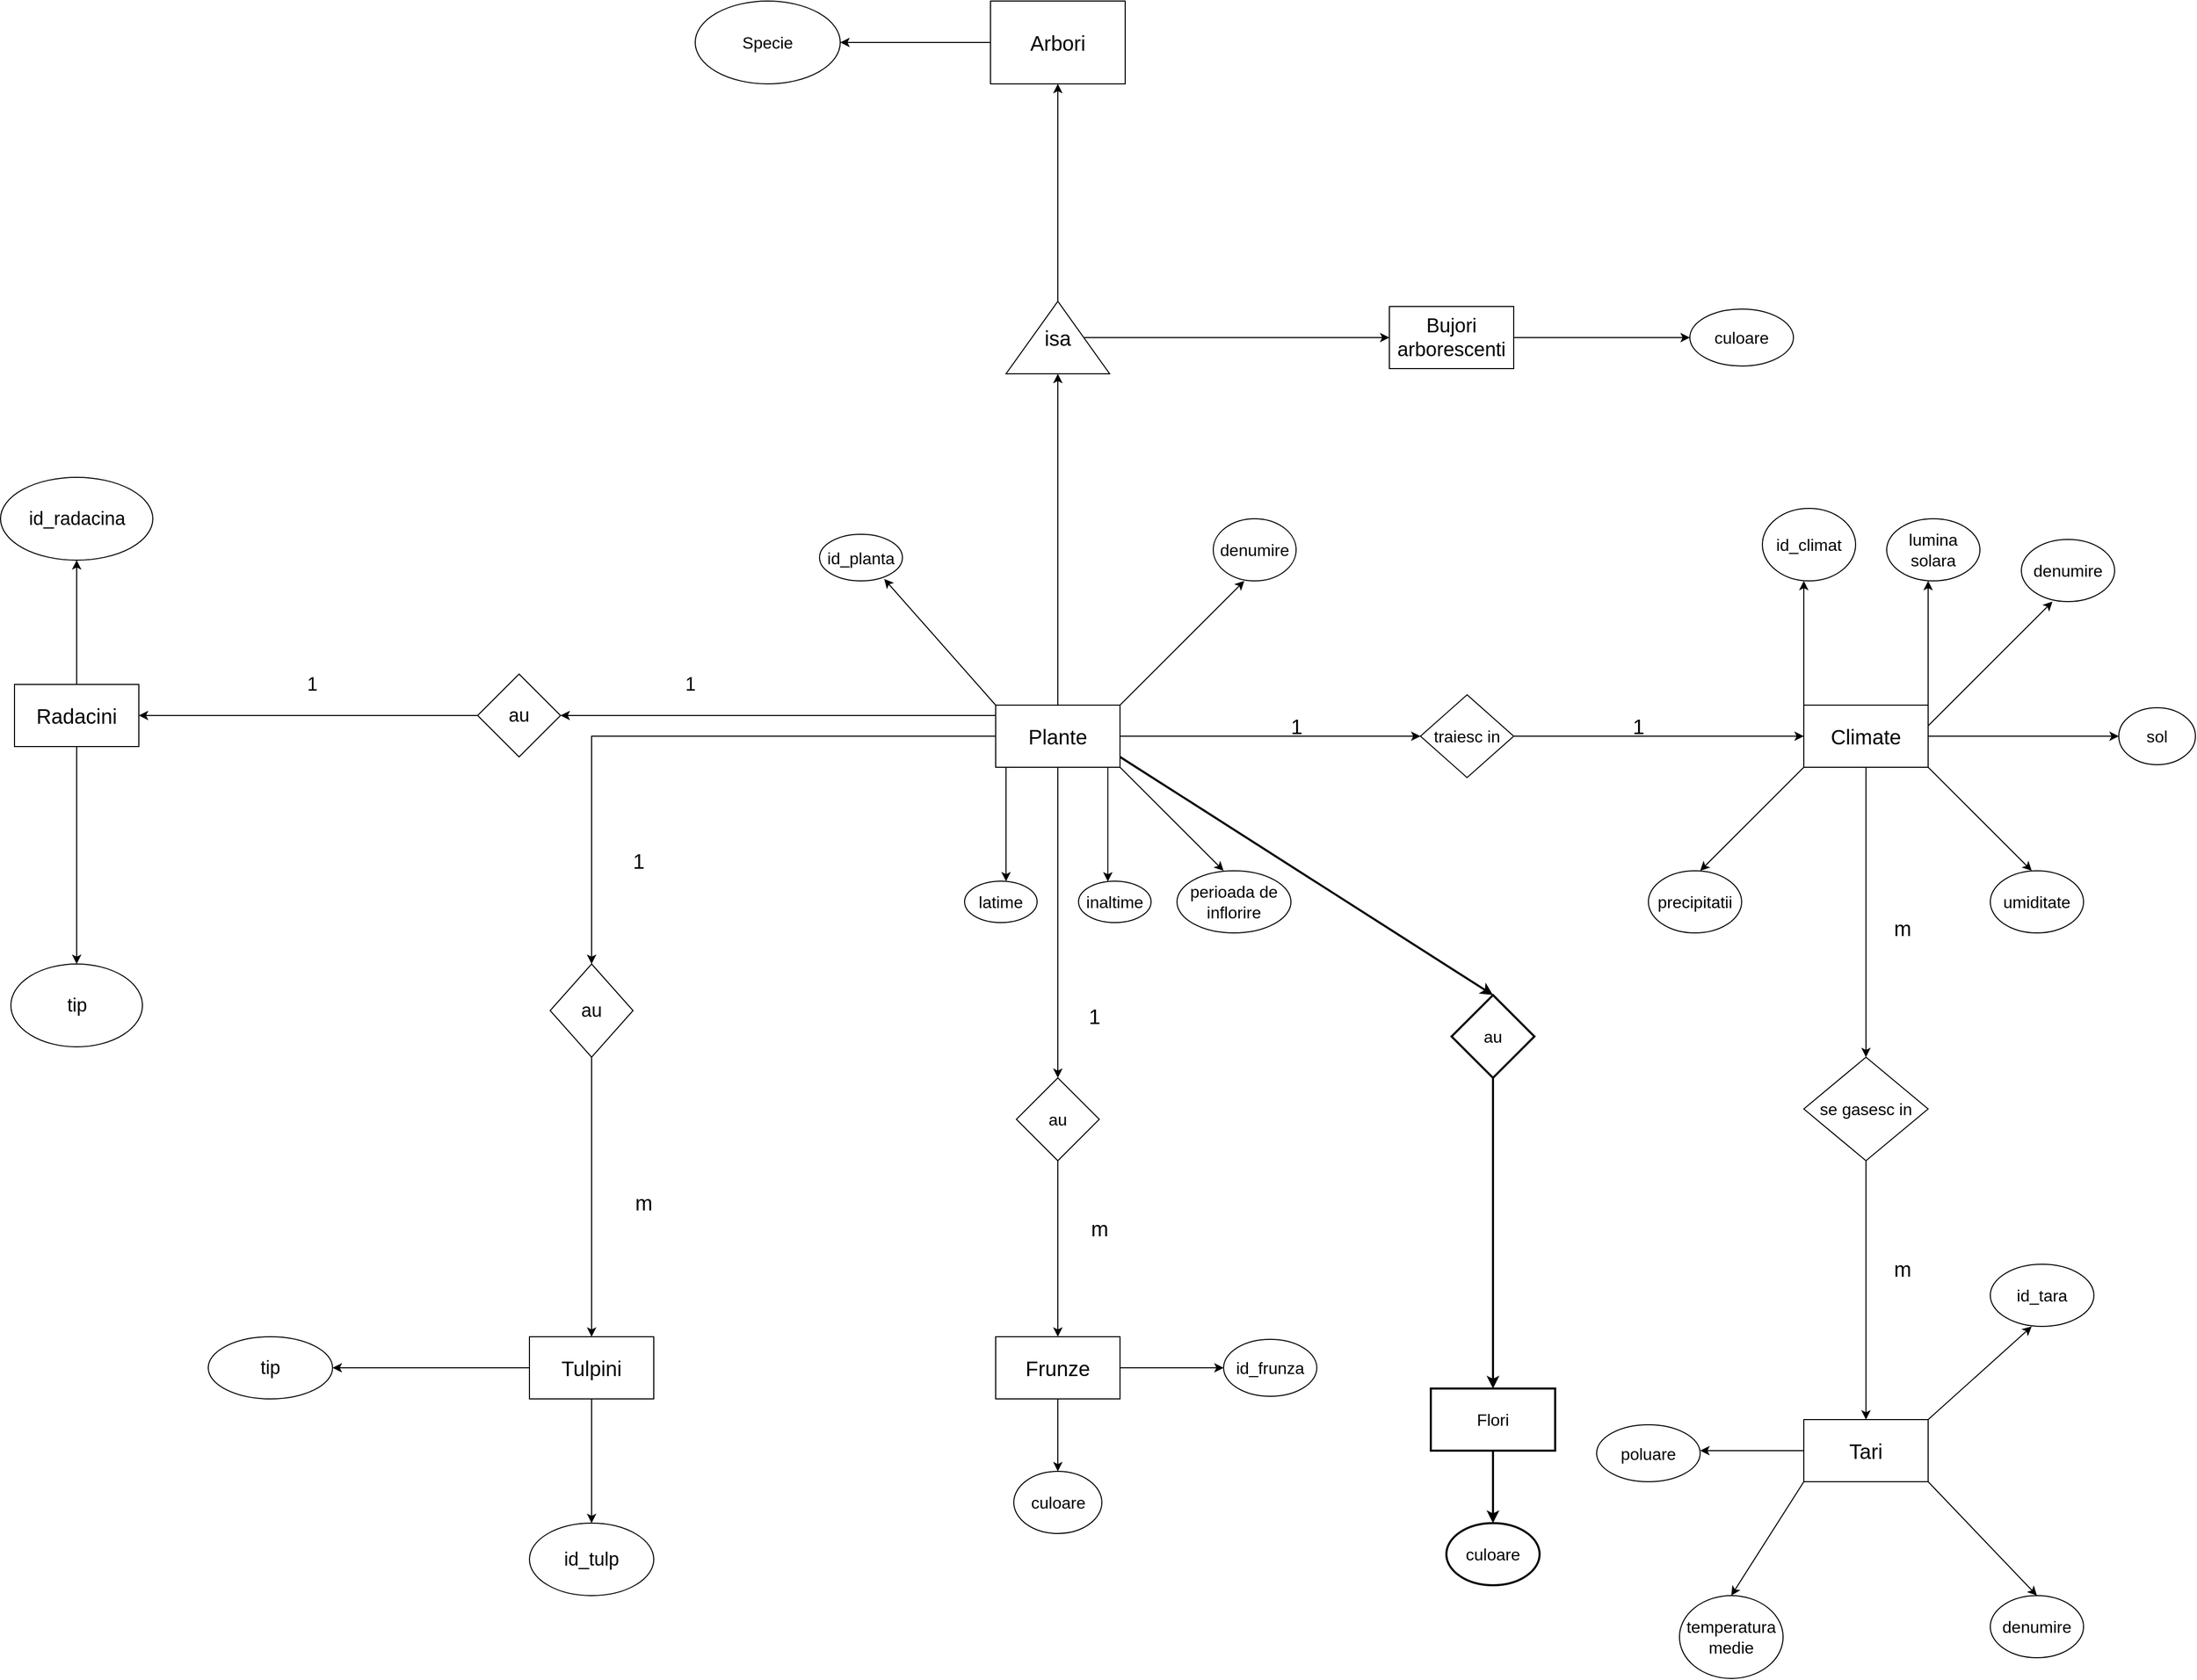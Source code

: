 <mxfile version="20.8.10" type="device"><diagram id="zU7ETMfA0AlQ5GiYoWik" name="Pagina-1"><mxGraphModel dx="2690" dy="1783" grid="1" gridSize="10" guides="1" tooltips="1" connect="1" arrows="1" fold="1" page="1" pageScale="1" pageWidth="827" pageHeight="1169" math="0" shadow="0"><root><mxCell id="0"/><mxCell id="1" parent="0"/><mxCell id="cQQh-2FvVLfeI3OT69VH-27" value="" style="edgeStyle=orthogonalEdgeStyle;rounded=0;orthogonalLoop=1;jettySize=auto;html=1;labelBackgroundColor=none;fontColor=default;entryX=0;entryY=0.5;entryDx=0;entryDy=0;" parent="1" source="cQQh-2FvVLfeI3OT69VH-1" target="cQQh-2FvVLfeI3OT69VH-26" edge="1"><mxGeometry relative="1" as="geometry"><mxPoint x="520" y="270" as="targetPoint"/><Array as="points"><mxPoint x="490" y="270"/><mxPoint x="490" y="270"/></Array></mxGeometry></mxCell><mxCell id="cUyGEfwmnrfApIdyIRov-2" value="" style="edgeStyle=orthogonalEdgeStyle;rounded=0;orthogonalLoop=1;jettySize=auto;html=1;labelBackgroundColor=none;fontColor=default;" parent="1" source="cQQh-2FvVLfeI3OT69VH-1" target="cUyGEfwmnrfApIdyIRov-1" edge="1"><mxGeometry relative="1" as="geometry"><Array as="points"><mxPoint x="180" y="30"/><mxPoint x="180" y="30"/></Array></mxGeometry></mxCell><mxCell id="ZoPYn61pCGejrsGmVzax-19" value="" style="edgeStyle=orthogonalEdgeStyle;rounded=0;orthogonalLoop=1;jettySize=auto;html=1;fontSize=18;" parent="1" source="cQQh-2FvVLfeI3OT69VH-1" target="cQQh-2FvVLfeI3OT69VH-17" edge="1"><mxGeometry relative="1" as="geometry"><Array as="points"><mxPoint x="230" y="430"/></Array></mxGeometry></mxCell><mxCell id="ZoPYn61pCGejrsGmVzax-20" value="" style="edgeStyle=orthogonalEdgeStyle;rounded=0;orthogonalLoop=1;jettySize=auto;html=1;fontSize=18;" parent="1" source="cQQh-2FvVLfeI3OT69VH-1" target="cQQh-2FvVLfeI3OT69VH-21" edge="1"><mxGeometry relative="1" as="geometry"><Array as="points"><mxPoint x="130" y="380"/><mxPoint x="130" y="380"/></Array></mxGeometry></mxCell><mxCell id="MVxa7avsRYLWaZDXuFE5-2" value="" style="edgeStyle=orthogonalEdgeStyle;rounded=0;orthogonalLoop=1;jettySize=auto;html=1;" parent="1" source="cQQh-2FvVLfeI3OT69VH-1" target="MVxa7avsRYLWaZDXuFE5-1" edge="1"><mxGeometry relative="1" as="geometry"><Array as="points"><mxPoint x="-110" y="250"/><mxPoint x="-110" y="250"/></Array></mxGeometry></mxCell><mxCell id="MVxa7avsRYLWaZDXuFE5-19" value="" style="edgeStyle=orthogonalEdgeStyle;rounded=0;orthogonalLoop=1;jettySize=auto;html=1;fontSize=18;" parent="1" source="cQQh-2FvVLfeI3OT69VH-1" target="MVxa7avsRYLWaZDXuFE5-18" edge="1"><mxGeometry relative="1" as="geometry"/></mxCell><mxCell id="yynn4kzIqX1QtdstPDvd-4" value="" style="edgeStyle=orthogonalEdgeStyle;rounded=0;orthogonalLoop=1;jettySize=auto;html=1;" parent="1" source="cQQh-2FvVLfeI3OT69VH-1" edge="1"><mxGeometry relative="1" as="geometry"><mxPoint x="180" y="600" as="targetPoint"/><Array as="points"><mxPoint x="180" y="590"/></Array></mxGeometry></mxCell><mxCell id="cQQh-2FvVLfeI3OT69VH-1" value="&lt;font style=&quot;font-size: 20px;&quot;&gt;Plante&lt;/font&gt;" style="rounded=0;whiteSpace=wrap;html=1;fontSize=13;labelBackgroundColor=none;" parent="1" vertex="1"><mxGeometry x="120" y="240" width="120" height="60" as="geometry"/></mxCell><mxCell id="cQQh-2FvVLfeI3OT69VH-4" value="&lt;font style=&quot;font-size: 16px;&quot;&gt;id_planta&lt;/font&gt;" style="ellipse;whiteSpace=wrap;html=1;labelBackgroundColor=none;" parent="1" vertex="1"><mxGeometry x="-50" y="75" width="80" height="45" as="geometry"/></mxCell><mxCell id="cQQh-2FvVLfeI3OT69VH-10" value="" style="endArrow=classic;html=1;rounded=0;labelBackgroundColor=none;fontColor=default;" parent="1" edge="1"><mxGeometry width="50" height="50" relative="1" as="geometry"><mxPoint x="240" y="240" as="sourcePoint"/><mxPoint x="360" y="120" as="targetPoint"/><Array as="points"><mxPoint x="250" y="230"/></Array></mxGeometry></mxCell><mxCell id="cQQh-2FvVLfeI3OT69VH-11" value="&lt;font style=&quot;font-size: 16px;&quot;&gt;denumire&lt;/font&gt;" style="ellipse;whiteSpace=wrap;html=1;labelBackgroundColor=none;" parent="1" vertex="1"><mxGeometry x="330" y="60" width="80" height="60" as="geometry"/></mxCell><mxCell id="cQQh-2FvVLfeI3OT69VH-17" value="&lt;font style=&quot;font-size: 16px;&quot;&gt;inaltime&lt;/font&gt;" style="ellipse;whiteSpace=wrap;html=1;labelBackgroundColor=none;" parent="1" vertex="1"><mxGeometry x="200" y="410" width="70" height="40" as="geometry"/></mxCell><mxCell id="cQQh-2FvVLfeI3OT69VH-21" value="&lt;font style=&quot;font-size: 16px;&quot;&gt;latime&lt;/font&gt;" style="ellipse;whiteSpace=wrap;html=1;labelBackgroundColor=none;" parent="1" vertex="1"><mxGeometry x="90" y="410" width="70" height="40" as="geometry"/></mxCell><mxCell id="cQQh-2FvVLfeI3OT69VH-24" value="&lt;font style=&quot;font-size: 16px;&quot;&gt;perioada de inflorire&lt;/font&gt;" style="ellipse;whiteSpace=wrap;html=1;labelBackgroundColor=none;" parent="1" vertex="1"><mxGeometry x="295" y="400" width="110" height="60" as="geometry"/></mxCell><mxCell id="cQQh-2FvVLfeI3OT69VH-29" value="" style="edgeStyle=orthogonalEdgeStyle;rounded=0;orthogonalLoop=1;jettySize=auto;html=1;labelBackgroundColor=none;fontColor=default;" parent="1" source="cQQh-2FvVLfeI3OT69VH-26" target="cQQh-2FvVLfeI3OT69VH-28" edge="1"><mxGeometry relative="1" as="geometry"/></mxCell><mxCell id="cQQh-2FvVLfeI3OT69VH-26" value="&lt;font style=&quot;font-size: 16px;&quot;&gt;traiesc in &lt;/font&gt;" style="rhombus;whiteSpace=wrap;html=1;rounded=0;labelBackgroundColor=none;" parent="1" vertex="1"><mxGeometry x="530" y="230" width="90" height="80" as="geometry"/></mxCell><mxCell id="cQQh-2FvVLfeI3OT69VH-31" value="" style="edgeStyle=orthogonalEdgeStyle;rounded=0;orthogonalLoop=1;jettySize=auto;html=1;labelBackgroundColor=none;fontColor=default;" parent="1" source="cQQh-2FvVLfeI3OT69VH-28" edge="1"><mxGeometry relative="1" as="geometry"><mxPoint x="900" y="120" as="targetPoint"/><Array as="points"><mxPoint x="900" y="130"/></Array></mxGeometry></mxCell><mxCell id="cQQh-2FvVLfeI3OT69VH-34" value="" style="edgeStyle=orthogonalEdgeStyle;rounded=0;orthogonalLoop=1;jettySize=auto;html=1;labelBackgroundColor=none;fontColor=default;" parent="1" source="cQQh-2FvVLfeI3OT69VH-28" target="cQQh-2FvVLfeI3OT69VH-33" edge="1"><mxGeometry relative="1" as="geometry"><Array as="points"><mxPoint x="1050" y="270"/></Array></mxGeometry></mxCell><mxCell id="cQQh-2FvVLfeI3OT69VH-42" value="" style="edgeStyle=orthogonalEdgeStyle;rounded=0;orthogonalLoop=1;jettySize=auto;html=1;labelBackgroundColor=none;fontColor=default;" parent="1" source="cQQh-2FvVLfeI3OT69VH-28" edge="1"><mxGeometry relative="1" as="geometry"><mxPoint x="1020" y="120" as="targetPoint"/><Array as="points"><mxPoint x="1020" y="120"/></Array></mxGeometry></mxCell><mxCell id="cQQh-2FvVLfeI3OT69VH-47" value="" style="edgeStyle=orthogonalEdgeStyle;rounded=0;orthogonalLoop=1;jettySize=auto;html=1;labelBackgroundColor=none;fontColor=default;" parent="1" source="cQQh-2FvVLfeI3OT69VH-28" target="cQQh-2FvVLfeI3OT69VH-46" edge="1"><mxGeometry relative="1" as="geometry"><Array as="points"><mxPoint x="960" y="450"/><mxPoint x="960" y="450"/></Array></mxGeometry></mxCell><mxCell id="cQQh-2FvVLfeI3OT69VH-28" value="&lt;font style=&quot;font-size: 20px;&quot;&gt;Climate&lt;/font&gt;" style="whiteSpace=wrap;html=1;rounded=0;labelBackgroundColor=none;" parent="1" vertex="1"><mxGeometry x="900" y="240" width="120" height="60" as="geometry"/></mxCell><mxCell id="cQQh-2FvVLfeI3OT69VH-32" value="&lt;font style=&quot;font-size: 16px;&quot;&gt;id_climat&lt;/font&gt;" style="ellipse;whiteSpace=wrap;html=1;labelBackgroundColor=none;" parent="1" vertex="1"><mxGeometry x="860" y="50" width="90" height="70" as="geometry"/></mxCell><mxCell id="cQQh-2FvVLfeI3OT69VH-33" value="&lt;font style=&quot;font-size: 16px;&quot;&gt;sol&lt;/font&gt;" style="ellipse;whiteSpace=wrap;html=1;rounded=0;labelBackgroundColor=none;" parent="1" vertex="1"><mxGeometry x="1204" y="242.5" width="74" height="55" as="geometry"/></mxCell><mxCell id="cQQh-2FvVLfeI3OT69VH-35" value="" style="endArrow=classic;html=1;rounded=0;labelBackgroundColor=none;fontColor=default;" parent="1" edge="1"><mxGeometry width="50" height="50" relative="1" as="geometry"><mxPoint x="1020" y="260" as="sourcePoint"/><mxPoint x="1140" y="140" as="targetPoint"/></mxGeometry></mxCell><mxCell id="cQQh-2FvVLfeI3OT69VH-36" value="&lt;font style=&quot;font-size: 16px;&quot;&gt;denumire&lt;/font&gt;" style="ellipse;whiteSpace=wrap;html=1;labelBackgroundColor=none;" parent="1" vertex="1"><mxGeometry x="1110" y="80" width="90" height="60" as="geometry"/></mxCell><mxCell id="cQQh-2FvVLfeI3OT69VH-37" value="" style="endArrow=classic;html=1;rounded=0;labelBackgroundColor=none;fontColor=default;" parent="1" edge="1"><mxGeometry width="50" height="50" relative="1" as="geometry"><mxPoint x="900" y="300" as="sourcePoint"/><mxPoint x="800" y="400" as="targetPoint"/></mxGeometry></mxCell><mxCell id="cQQh-2FvVLfeI3OT69VH-38" value="&lt;font style=&quot;font-size: 16px;&quot;&gt;precipitatii&lt;/font&gt;" style="ellipse;whiteSpace=wrap;html=1;labelBackgroundColor=none;" parent="1" vertex="1"><mxGeometry x="750" y="400" width="90" height="60" as="geometry"/></mxCell><mxCell id="cQQh-2FvVLfeI3OT69VH-39" value="" style="endArrow=classic;html=1;rounded=0;labelBackgroundColor=none;fontColor=default;" parent="1" edge="1"><mxGeometry width="50" height="50" relative="1" as="geometry"><mxPoint x="1020" y="300" as="sourcePoint"/><mxPoint x="1120" y="400" as="targetPoint"/><Array as="points"><mxPoint x="1030" y="310"/><mxPoint x="1050" y="330"/></Array></mxGeometry></mxCell><mxCell id="cQQh-2FvVLfeI3OT69VH-40" value="&lt;font style=&quot;font-size: 16px;&quot;&gt;umiditate&lt;/font&gt;" style="ellipse;whiteSpace=wrap;html=1;labelBackgroundColor=none;" parent="1" vertex="1"><mxGeometry x="1080" y="400" width="90" height="60" as="geometry"/></mxCell><mxCell id="cQQh-2FvVLfeI3OT69VH-43" value="&lt;font style=&quot;font-size: 16px;&quot;&gt;lumina solara&lt;/font&gt;" style="ellipse;whiteSpace=wrap;html=1;labelBackgroundColor=none;" parent="1" vertex="1"><mxGeometry x="980" y="60" width="90" height="60" as="geometry"/></mxCell><mxCell id="cQQh-2FvVLfeI3OT69VH-44" value="" style="endArrow=classic;html=1;rounded=0;labelBackgroundColor=none;fontColor=default;" parent="1" edge="1"><mxGeometry width="50" height="50" relative="1" as="geometry"><mxPoint x="240" y="300" as="sourcePoint"/><mxPoint x="340" y="400" as="targetPoint"/><Array as="points"><mxPoint x="270" y="330"/></Array></mxGeometry></mxCell><mxCell id="cQQh-2FvVLfeI3OT69VH-45" value="" style="endArrow=classic;html=1;rounded=0;entryX=0.78;entryY=0.958;entryDx=0;entryDy=0;entryPerimeter=0;labelBackgroundColor=none;fontColor=default;" parent="1" target="cQQh-2FvVLfeI3OT69VH-4" edge="1"><mxGeometry width="50" height="50" relative="1" as="geometry"><mxPoint x="120" y="240" as="sourcePoint"/><mxPoint x="70" y="190" as="targetPoint"/><Array as="points"/></mxGeometry></mxCell><mxCell id="cQQh-2FvVLfeI3OT69VH-49" value="" style="edgeStyle=orthogonalEdgeStyle;rounded=0;orthogonalLoop=1;jettySize=auto;html=1;labelBackgroundColor=none;fontColor=default;" parent="1" source="cQQh-2FvVLfeI3OT69VH-46" target="cQQh-2FvVLfeI3OT69VH-48" edge="1"><mxGeometry relative="1" as="geometry"/></mxCell><mxCell id="cQQh-2FvVLfeI3OT69VH-46" value="&lt;font style=&quot;font-size: 16px;&quot;&gt;se gasesc in &lt;/font&gt;" style="rhombus;whiteSpace=wrap;html=1;rounded=0;labelBackgroundColor=none;" parent="1" vertex="1"><mxGeometry x="900" y="580" width="120" height="100" as="geometry"/></mxCell><mxCell id="cQQh-2FvVLfeI3OT69VH-58" value="" style="edgeStyle=orthogonalEdgeStyle;rounded=0;orthogonalLoop=1;jettySize=auto;html=1;labelBackgroundColor=none;fontColor=default;" parent="1" source="cQQh-2FvVLfeI3OT69VH-48" edge="1"><mxGeometry relative="1" as="geometry"><mxPoint x="800" y="960" as="targetPoint"/></mxGeometry></mxCell><mxCell id="cQQh-2FvVLfeI3OT69VH-48" value="&lt;font style=&quot;font-size: 20px;&quot;&gt;Tari&lt;/font&gt;" style="whiteSpace=wrap;html=1;rounded=0;labelBackgroundColor=none;" parent="1" vertex="1"><mxGeometry x="900" y="930" width="120" height="60" as="geometry"/></mxCell><mxCell id="cQQh-2FvVLfeI3OT69VH-50" value="" style="endArrow=classic;html=1;rounded=0;labelBackgroundColor=none;fontColor=default;" parent="1" edge="1"><mxGeometry width="50" height="50" relative="1" as="geometry"><mxPoint x="1020" y="930" as="sourcePoint"/><mxPoint x="1120" y="840" as="targetPoint"/></mxGeometry></mxCell><mxCell id="cQQh-2FvVLfeI3OT69VH-52" value="&lt;font style=&quot;font-size: 16px;&quot;&gt;id_tara&lt;/font&gt;" style="ellipse;whiteSpace=wrap;html=1;labelBackgroundColor=none;" parent="1" vertex="1"><mxGeometry x="1080" y="780" width="100" height="60" as="geometry"/></mxCell><mxCell id="cQQh-2FvVLfeI3OT69VH-53" value="" style="endArrow=classic;html=1;rounded=0;entryX=0.5;entryY=0;entryDx=0;entryDy=0;labelBackgroundColor=none;fontColor=default;" parent="1" target="cQQh-2FvVLfeI3OT69VH-54" edge="1"><mxGeometry width="50" height="50" relative="1" as="geometry"><mxPoint x="1020" y="990" as="sourcePoint"/><mxPoint x="1110" y="1080" as="targetPoint"/></mxGeometry></mxCell><mxCell id="cQQh-2FvVLfeI3OT69VH-54" value="&lt;font style=&quot;font-size: 16px;&quot;&gt;denumire&lt;/font&gt;" style="ellipse;whiteSpace=wrap;html=1;labelBackgroundColor=none;" parent="1" vertex="1"><mxGeometry x="1080" y="1100" width="90" height="60" as="geometry"/></mxCell><mxCell id="cQQh-2FvVLfeI3OT69VH-55" value="" style="endArrow=classic;html=1;rounded=0;entryX=0.5;entryY=0;entryDx=0;entryDy=0;labelBackgroundColor=none;fontColor=default;" parent="1" target="cQQh-2FvVLfeI3OT69VH-56" edge="1"><mxGeometry width="50" height="50" relative="1" as="geometry"><mxPoint x="900" y="990" as="sourcePoint"/><mxPoint x="820" y="1080" as="targetPoint"/></mxGeometry></mxCell><mxCell id="cQQh-2FvVLfeI3OT69VH-56" value="&lt;font style=&quot;font-size: 16px;&quot;&gt;temperatura medie&lt;/font&gt;" style="ellipse;whiteSpace=wrap;html=1;labelBackgroundColor=none;" parent="1" vertex="1"><mxGeometry x="780" y="1100" width="100" height="80" as="geometry"/></mxCell><mxCell id="cQQh-2FvVLfeI3OT69VH-59" value="&lt;font style=&quot;font-size: 16px;&quot;&gt;poluare&lt;/font&gt;" style="ellipse;whiteSpace=wrap;html=1;labelBackgroundColor=none;" parent="1" vertex="1"><mxGeometry x="700" y="935" width="100" height="55" as="geometry"/></mxCell><mxCell id="yynn4kzIqX1QtdstPDvd-19" value="" style="edgeStyle=orthogonalEdgeStyle;rounded=0;orthogonalLoop=1;jettySize=auto;html=1;fontSize=16;" parent="1" source="cUyGEfwmnrfApIdyIRov-1" target="yynn4kzIqX1QtdstPDvd-18" edge="1"><mxGeometry relative="1" as="geometry"/></mxCell><mxCell id="cUyGEfwmnrfApIdyIRov-1" value="&lt;font style=&quot;font-size: 20px;&quot;&gt;isa&lt;/font&gt;" style="triangle;whiteSpace=wrap;html=1;rounded=0;direction=north;labelBackgroundColor=none;" parent="1" vertex="1"><mxGeometry x="130" y="-150" width="100" height="70" as="geometry"/></mxCell><mxCell id="cUyGEfwmnrfApIdyIRov-7" value="&lt;span style=&quot;font-size: 20px;&quot;&gt;1&lt;/span&gt;" style="text;html=1;align=center;verticalAlign=middle;resizable=0;points=[];autosize=1;strokeColor=none;fillColor=none;labelBackgroundColor=none;" parent="1" vertex="1"><mxGeometry x="395" y="240" width="30" height="40" as="geometry"/></mxCell><mxCell id="cUyGEfwmnrfApIdyIRov-9" value="1" style="text;html=1;align=center;verticalAlign=middle;resizable=0;points=[];autosize=1;strokeColor=none;fillColor=none;fontSize=20;labelBackgroundColor=none;" parent="1" vertex="1"><mxGeometry x="725" y="240" width="30" height="40" as="geometry"/></mxCell><mxCell id="cUyGEfwmnrfApIdyIRov-10" value="&lt;font style=&quot;font-size: 20px;&quot;&gt;m&lt;/font&gt;" style="text;html=1;align=center;verticalAlign=middle;resizable=0;points=[];autosize=1;strokeColor=none;fillColor=none;labelBackgroundColor=none;" parent="1" vertex="1"><mxGeometry x="975" y="435" width="40" height="40" as="geometry"/></mxCell><mxCell id="cUyGEfwmnrfApIdyIRov-11" value="&lt;font style=&quot;font-size: 20px;&quot;&gt;m&lt;/font&gt;" style="text;html=1;align=center;verticalAlign=middle;resizable=0;points=[];autosize=1;strokeColor=none;fillColor=none;fontSize=18;labelBackgroundColor=none;" parent="1" vertex="1"><mxGeometry x="975" y="765" width="40" height="40" as="geometry"/></mxCell><mxCell id="cUyGEfwmnrfApIdyIRov-13" value="&lt;font style=&quot;font-size: 18px;&quot;&gt;1&lt;/font&gt;" style="text;html=1;align=center;verticalAlign=middle;resizable=0;points=[];autosize=1;strokeColor=none;fillColor=none;labelBackgroundColor=none;fontSize=18;" parent="1" vertex="1"><mxGeometry x="-190" y="200" width="30" height="40" as="geometry"/></mxCell><mxCell id="B7GyGSDlvVS8LUbW2qgo-9" value="" style="edgeStyle=orthogonalEdgeStyle;rounded=0;orthogonalLoop=1;jettySize=auto;html=1;fontSize=16;labelBackgroundColor=none;fontColor=default;" parent="1" source="B7GyGSDlvVS8LUbW2qgo-4" target="B7GyGSDlvVS8LUbW2qgo-8" edge="1"><mxGeometry relative="1" as="geometry"/></mxCell><mxCell id="MVxa7avsRYLWaZDXuFE5-16" value="" style="edgeStyle=orthogonalEdgeStyle;rounded=0;orthogonalLoop=1;jettySize=auto;html=1;fontSize=18;" parent="1" source="B7GyGSDlvVS8LUbW2qgo-4" target="MVxa7avsRYLWaZDXuFE5-15" edge="1"><mxGeometry relative="1" as="geometry"/></mxCell><mxCell id="B7GyGSDlvVS8LUbW2qgo-4" value="&lt;font style=&quot;font-size: 20px;&quot;&gt;Tulpini&lt;/font&gt;" style="rounded=0;whiteSpace=wrap;html=1;fontSize=13;labelBackgroundColor=none;" parent="1" vertex="1"><mxGeometry x="-330" y="850" width="120" height="60" as="geometry"/></mxCell><mxCell id="B7GyGSDlvVS8LUbW2qgo-8" value="&lt;font style=&quot;font-size: 18px;&quot;&gt;tip&lt;/font&gt;" style="ellipse;whiteSpace=wrap;html=1;fontSize=13;rounded=0;labelBackgroundColor=none;" parent="1" vertex="1"><mxGeometry x="-640" y="850" width="120" height="60" as="geometry"/></mxCell><mxCell id="B7GyGSDlvVS8LUbW2qgo-15" value="&lt;font style=&quot;font-size: 20px;&quot;&gt;1&lt;/font&gt;" style="text;html=1;align=center;verticalAlign=middle;resizable=0;points=[];autosize=1;strokeColor=none;fillColor=none;fontSize=16;labelBackgroundColor=none;" parent="1" vertex="1"><mxGeometry x="-240" y="370" width="30" height="40" as="geometry"/></mxCell><mxCell id="B7GyGSDlvVS8LUbW2qgo-16" value="&lt;span style=&quot;font-size: 20px;&quot;&gt;m&lt;/span&gt;" style="text;html=1;align=center;verticalAlign=middle;resizable=0;points=[];autosize=1;strokeColor=none;fillColor=none;fontSize=16;labelBackgroundColor=none;" parent="1" vertex="1"><mxGeometry x="-240" y="700" width="40" height="40" as="geometry"/></mxCell><mxCell id="ZoPYn61pCGejrsGmVzax-7" value="" style="edgeStyle=orthogonalEdgeStyle;rounded=0;orthogonalLoop=1;jettySize=auto;html=1;fontSize=20;labelBackgroundColor=none;fontColor=default;" parent="1" source="ZoPYn61pCGejrsGmVzax-4" target="ZoPYn61pCGejrsGmVzax-6" edge="1"><mxGeometry relative="1" as="geometry"/></mxCell><mxCell id="ZoPYn61pCGejrsGmVzax-4" value="&lt;font style=&quot;font-size: 20px;&quot;&gt;Arbori&lt;/font&gt;" style="rounded=0;whiteSpace=wrap;html=1;labelBackgroundColor=none;" parent="1" vertex="1"><mxGeometry x="115" y="-440" width="130" height="80" as="geometry"/></mxCell><mxCell id="ZoPYn61pCGejrsGmVzax-6" value="&lt;font style=&quot;font-size: 16px;&quot;&gt;Specie&lt;/font&gt;" style="ellipse;whiteSpace=wrap;html=1;rounded=0;labelBackgroundColor=none;" parent="1" vertex="1"><mxGeometry x="-170" y="-440" width="140" height="80" as="geometry"/></mxCell><mxCell id="MVxa7avsRYLWaZDXuFE5-7" value="" style="edgeStyle=orthogonalEdgeStyle;rounded=0;orthogonalLoop=1;jettySize=auto;html=1;fontSize=18;" parent="1" source="MVxa7avsRYLWaZDXuFE5-1" target="MVxa7avsRYLWaZDXuFE5-6" edge="1"><mxGeometry relative="1" as="geometry"/></mxCell><mxCell id="MVxa7avsRYLWaZDXuFE5-1" value="&lt;font style=&quot;font-size: 18px;&quot;&gt;au&lt;/font&gt;" style="rhombus;whiteSpace=wrap;html=1;fontSize=13;rounded=0;labelBackgroundColor=none;" parent="1" vertex="1"><mxGeometry x="-380" y="210" width="80" height="80" as="geometry"/></mxCell><mxCell id="MVxa7avsRYLWaZDXuFE5-9" value="" style="edgeStyle=orthogonalEdgeStyle;rounded=0;orthogonalLoop=1;jettySize=auto;html=1;fontSize=20;" parent="1" source="MVxa7avsRYLWaZDXuFE5-6" target="MVxa7avsRYLWaZDXuFE5-8" edge="1"><mxGeometry relative="1" as="geometry"/></mxCell><mxCell id="MVxa7avsRYLWaZDXuFE5-11" value="" style="edgeStyle=orthogonalEdgeStyle;rounded=0;orthogonalLoop=1;jettySize=auto;html=1;fontSize=18;" parent="1" source="MVxa7avsRYLWaZDXuFE5-6" target="MVxa7avsRYLWaZDXuFE5-10" edge="1"><mxGeometry relative="1" as="geometry"/></mxCell><mxCell id="MVxa7avsRYLWaZDXuFE5-6" value="&lt;font style=&quot;font-size: 20px;&quot;&gt;Radacini&lt;/font&gt;" style="whiteSpace=wrap;html=1;fontSize=13;rounded=0;labelBackgroundColor=none;" parent="1" vertex="1"><mxGeometry x="-827" y="220" width="120" height="60" as="geometry"/></mxCell><mxCell id="MVxa7avsRYLWaZDXuFE5-8" value="&lt;font style=&quot;font-size: 18px;&quot;&gt;id_radacina&lt;/font&gt;" style="ellipse;whiteSpace=wrap;html=1;fontSize=13;rounded=0;labelBackgroundColor=none;" parent="1" vertex="1"><mxGeometry x="-840.5" y="20" width="147" height="80" as="geometry"/></mxCell><mxCell id="MVxa7avsRYLWaZDXuFE5-10" value="&lt;font style=&quot;font-size: 18px;&quot;&gt;tip&lt;/font&gt;" style="ellipse;whiteSpace=wrap;html=1;fontSize=13;rounded=0;labelBackgroundColor=none;" parent="1" vertex="1"><mxGeometry x="-830.5" y="490" width="127" height="80" as="geometry"/></mxCell><mxCell id="MVxa7avsRYLWaZDXuFE5-12" value="1" style="text;html=1;align=center;verticalAlign=middle;resizable=0;points=[];autosize=1;strokeColor=none;fillColor=none;fontSize=18;" parent="1" vertex="1"><mxGeometry x="-555" y="200" width="30" height="40" as="geometry"/></mxCell><mxCell id="MVxa7avsRYLWaZDXuFE5-15" value="&lt;font style=&quot;font-size: 18px;&quot;&gt;id_tulp&lt;/font&gt;" style="ellipse;whiteSpace=wrap;html=1;fontSize=13;rounded=0;labelBackgroundColor=none;" parent="1" vertex="1"><mxGeometry x="-330" y="1030" width="120" height="70" as="geometry"/></mxCell><mxCell id="MVxa7avsRYLWaZDXuFE5-21" value="" style="edgeStyle=orthogonalEdgeStyle;rounded=0;orthogonalLoop=1;jettySize=auto;html=1;fontSize=18;entryX=0.5;entryY=0;entryDx=0;entryDy=0;" parent="1" source="MVxa7avsRYLWaZDXuFE5-18" target="B7GyGSDlvVS8LUbW2qgo-4" edge="1"><mxGeometry relative="1" as="geometry"><mxPoint x="-280" y="770" as="targetPoint"/></mxGeometry></mxCell><mxCell id="MVxa7avsRYLWaZDXuFE5-18" value="&lt;font style=&quot;font-size: 18px;&quot;&gt;au&lt;/font&gt;" style="rhombus;whiteSpace=wrap;html=1;fontSize=13;rounded=0;labelBackgroundColor=none;" parent="1" vertex="1"><mxGeometry x="-310" y="490" width="80" height="90" as="geometry"/></mxCell><mxCell id="yynn4kzIqX1QtdstPDvd-7" value="" style="edgeStyle=orthogonalEdgeStyle;rounded=0;orthogonalLoop=1;jettySize=auto;html=1;fontSize=16;" parent="1" source="yynn4kzIqX1QtdstPDvd-5" target="yynn4kzIqX1QtdstPDvd-6" edge="1"><mxGeometry relative="1" as="geometry"/></mxCell><mxCell id="yynn4kzIqX1QtdstPDvd-5" value="&lt;font style=&quot;font-size: 16px;&quot;&gt;au&lt;/font&gt;" style="rhombus;whiteSpace=wrap;html=1;" parent="1" vertex="1"><mxGeometry x="140" y="600" width="80" height="80" as="geometry"/></mxCell><mxCell id="yynn4kzIqX1QtdstPDvd-11" value="" style="edgeStyle=orthogonalEdgeStyle;rounded=0;orthogonalLoop=1;jettySize=auto;html=1;fontSize=20;" parent="1" source="yynn4kzIqX1QtdstPDvd-6" target="yynn4kzIqX1QtdstPDvd-10" edge="1"><mxGeometry relative="1" as="geometry"/></mxCell><mxCell id="yynn4kzIqX1QtdstPDvd-14" value="" style="edgeStyle=orthogonalEdgeStyle;rounded=0;orthogonalLoop=1;jettySize=auto;html=1;fontSize=20;" parent="1" source="yynn4kzIqX1QtdstPDvd-6" target="yynn4kzIqX1QtdstPDvd-13" edge="1"><mxGeometry relative="1" as="geometry"/></mxCell><mxCell id="yynn4kzIqX1QtdstPDvd-6" value="&lt;font style=&quot;font-size: 20px;&quot;&gt;Frunze&lt;/font&gt;" style="whiteSpace=wrap;html=1;" parent="1" vertex="1"><mxGeometry x="120" y="850" width="120" height="60" as="geometry"/></mxCell><mxCell id="yynn4kzIqX1QtdstPDvd-8" value="1" style="text;html=1;align=center;verticalAlign=middle;resizable=0;points=[];autosize=1;strokeColor=none;fillColor=none;fontSize=20;" parent="1" vertex="1"><mxGeometry x="200" y="520" width="30" height="40" as="geometry"/></mxCell><mxCell id="yynn4kzIqX1QtdstPDvd-9" value="m" style="text;html=1;align=center;verticalAlign=middle;resizable=0;points=[];autosize=1;strokeColor=none;fillColor=none;fontSize=20;" parent="1" vertex="1"><mxGeometry x="200" y="725" width="40" height="40" as="geometry"/></mxCell><mxCell id="yynn4kzIqX1QtdstPDvd-10" value="&lt;font style=&quot;font-size: 16px;&quot;&gt;id_frunza&lt;/font&gt;" style="ellipse;whiteSpace=wrap;html=1;" parent="1" vertex="1"><mxGeometry x="340" y="852.5" width="90" height="55" as="geometry"/></mxCell><mxCell id="yynn4kzIqX1QtdstPDvd-13" value="&lt;font style=&quot;font-size: 16px;&quot;&gt;culoare&lt;/font&gt;" style="ellipse;whiteSpace=wrap;html=1;" parent="1" vertex="1"><mxGeometry x="137.5" y="980" width="85" height="60" as="geometry"/></mxCell><mxCell id="yynn4kzIqX1QtdstPDvd-16" value="" style="endArrow=classic;html=1;rounded=0;fontSize=16;" parent="1" edge="1"><mxGeometry width="50" height="50" relative="1" as="geometry"><mxPoint x="180.0" y="-150" as="sourcePoint"/><mxPoint x="180" y="-360" as="targetPoint"/></mxGeometry></mxCell><mxCell id="yynn4kzIqX1QtdstPDvd-22" value="" style="edgeStyle=orthogonalEdgeStyle;rounded=0;orthogonalLoop=1;jettySize=auto;html=1;fontSize=19;" parent="1" source="yynn4kzIqX1QtdstPDvd-18" target="yynn4kzIqX1QtdstPDvd-21" edge="1"><mxGeometry relative="1" as="geometry"/></mxCell><mxCell id="yynn4kzIqX1QtdstPDvd-18" value="&lt;span style=&quot;font-size: 19px;&quot;&gt;Bujori arborescenti&lt;/span&gt;" style="whiteSpace=wrap;html=1;rounded=0;labelBackgroundColor=none;" parent="1" vertex="1"><mxGeometry x="500" y="-145" width="120" height="60" as="geometry"/></mxCell><mxCell id="yynn4kzIqX1QtdstPDvd-21" value="&lt;font style=&quot;font-size: 16px;&quot;&gt;culoare&lt;/font&gt;" style="ellipse;whiteSpace=wrap;html=1;rounded=0;labelBackgroundColor=none;" parent="1" vertex="1"><mxGeometry x="790" y="-142.5" width="100" height="55" as="geometry"/></mxCell><mxCell id="yynn4kzIqX1QtdstPDvd-31" value="" style="edgeStyle=orthogonalEdgeStyle;rounded=0;orthogonalLoop=1;jettySize=auto;html=1;fontSize=16;strokeWidth=2;" parent="1" source="yynn4kzIqX1QtdstPDvd-29" target="yynn4kzIqX1QtdstPDvd-30" edge="1"><mxGeometry relative="1" as="geometry"/></mxCell><mxCell id="yynn4kzIqX1QtdstPDvd-29" value="au" style="rhombus;whiteSpace=wrap;html=1;fontSize=16;strokeWidth=2;" parent="1" vertex="1"><mxGeometry x="560" y="520" width="80" height="80" as="geometry"/></mxCell><mxCell id="yynn4kzIqX1QtdstPDvd-34" value="" style="edgeStyle=orthogonalEdgeStyle;rounded=0;orthogonalLoop=1;jettySize=auto;html=1;fontSize=16;strokeWidth=2;" parent="1" source="yynn4kzIqX1QtdstPDvd-30" target="yynn4kzIqX1QtdstPDvd-33" edge="1"><mxGeometry relative="1" as="geometry"/></mxCell><mxCell id="yynn4kzIqX1QtdstPDvd-30" value="Flori" style="whiteSpace=wrap;html=1;fontSize=16;strokeWidth=2;" parent="1" vertex="1"><mxGeometry x="540" y="900" width="120" height="60" as="geometry"/></mxCell><mxCell id="yynn4kzIqX1QtdstPDvd-32" value="" style="endArrow=classic;html=1;rounded=0;fontSize=16;entryX=0.5;entryY=0;entryDx=0;entryDy=0;strokeWidth=2;" parent="1" target="yynn4kzIqX1QtdstPDvd-29" edge="1"><mxGeometry width="50" height="50" relative="1" as="geometry"><mxPoint x="240" y="290" as="sourcePoint"/><mxPoint x="520" y="290" as="targetPoint"/></mxGeometry></mxCell><mxCell id="yynn4kzIqX1QtdstPDvd-33" value="culoare" style="ellipse;whiteSpace=wrap;html=1;fontSize=16;strokeWidth=2;" parent="1" vertex="1"><mxGeometry x="555" y="1030" width="90" height="60" as="geometry"/></mxCell></root></mxGraphModel></diagram></mxfile>